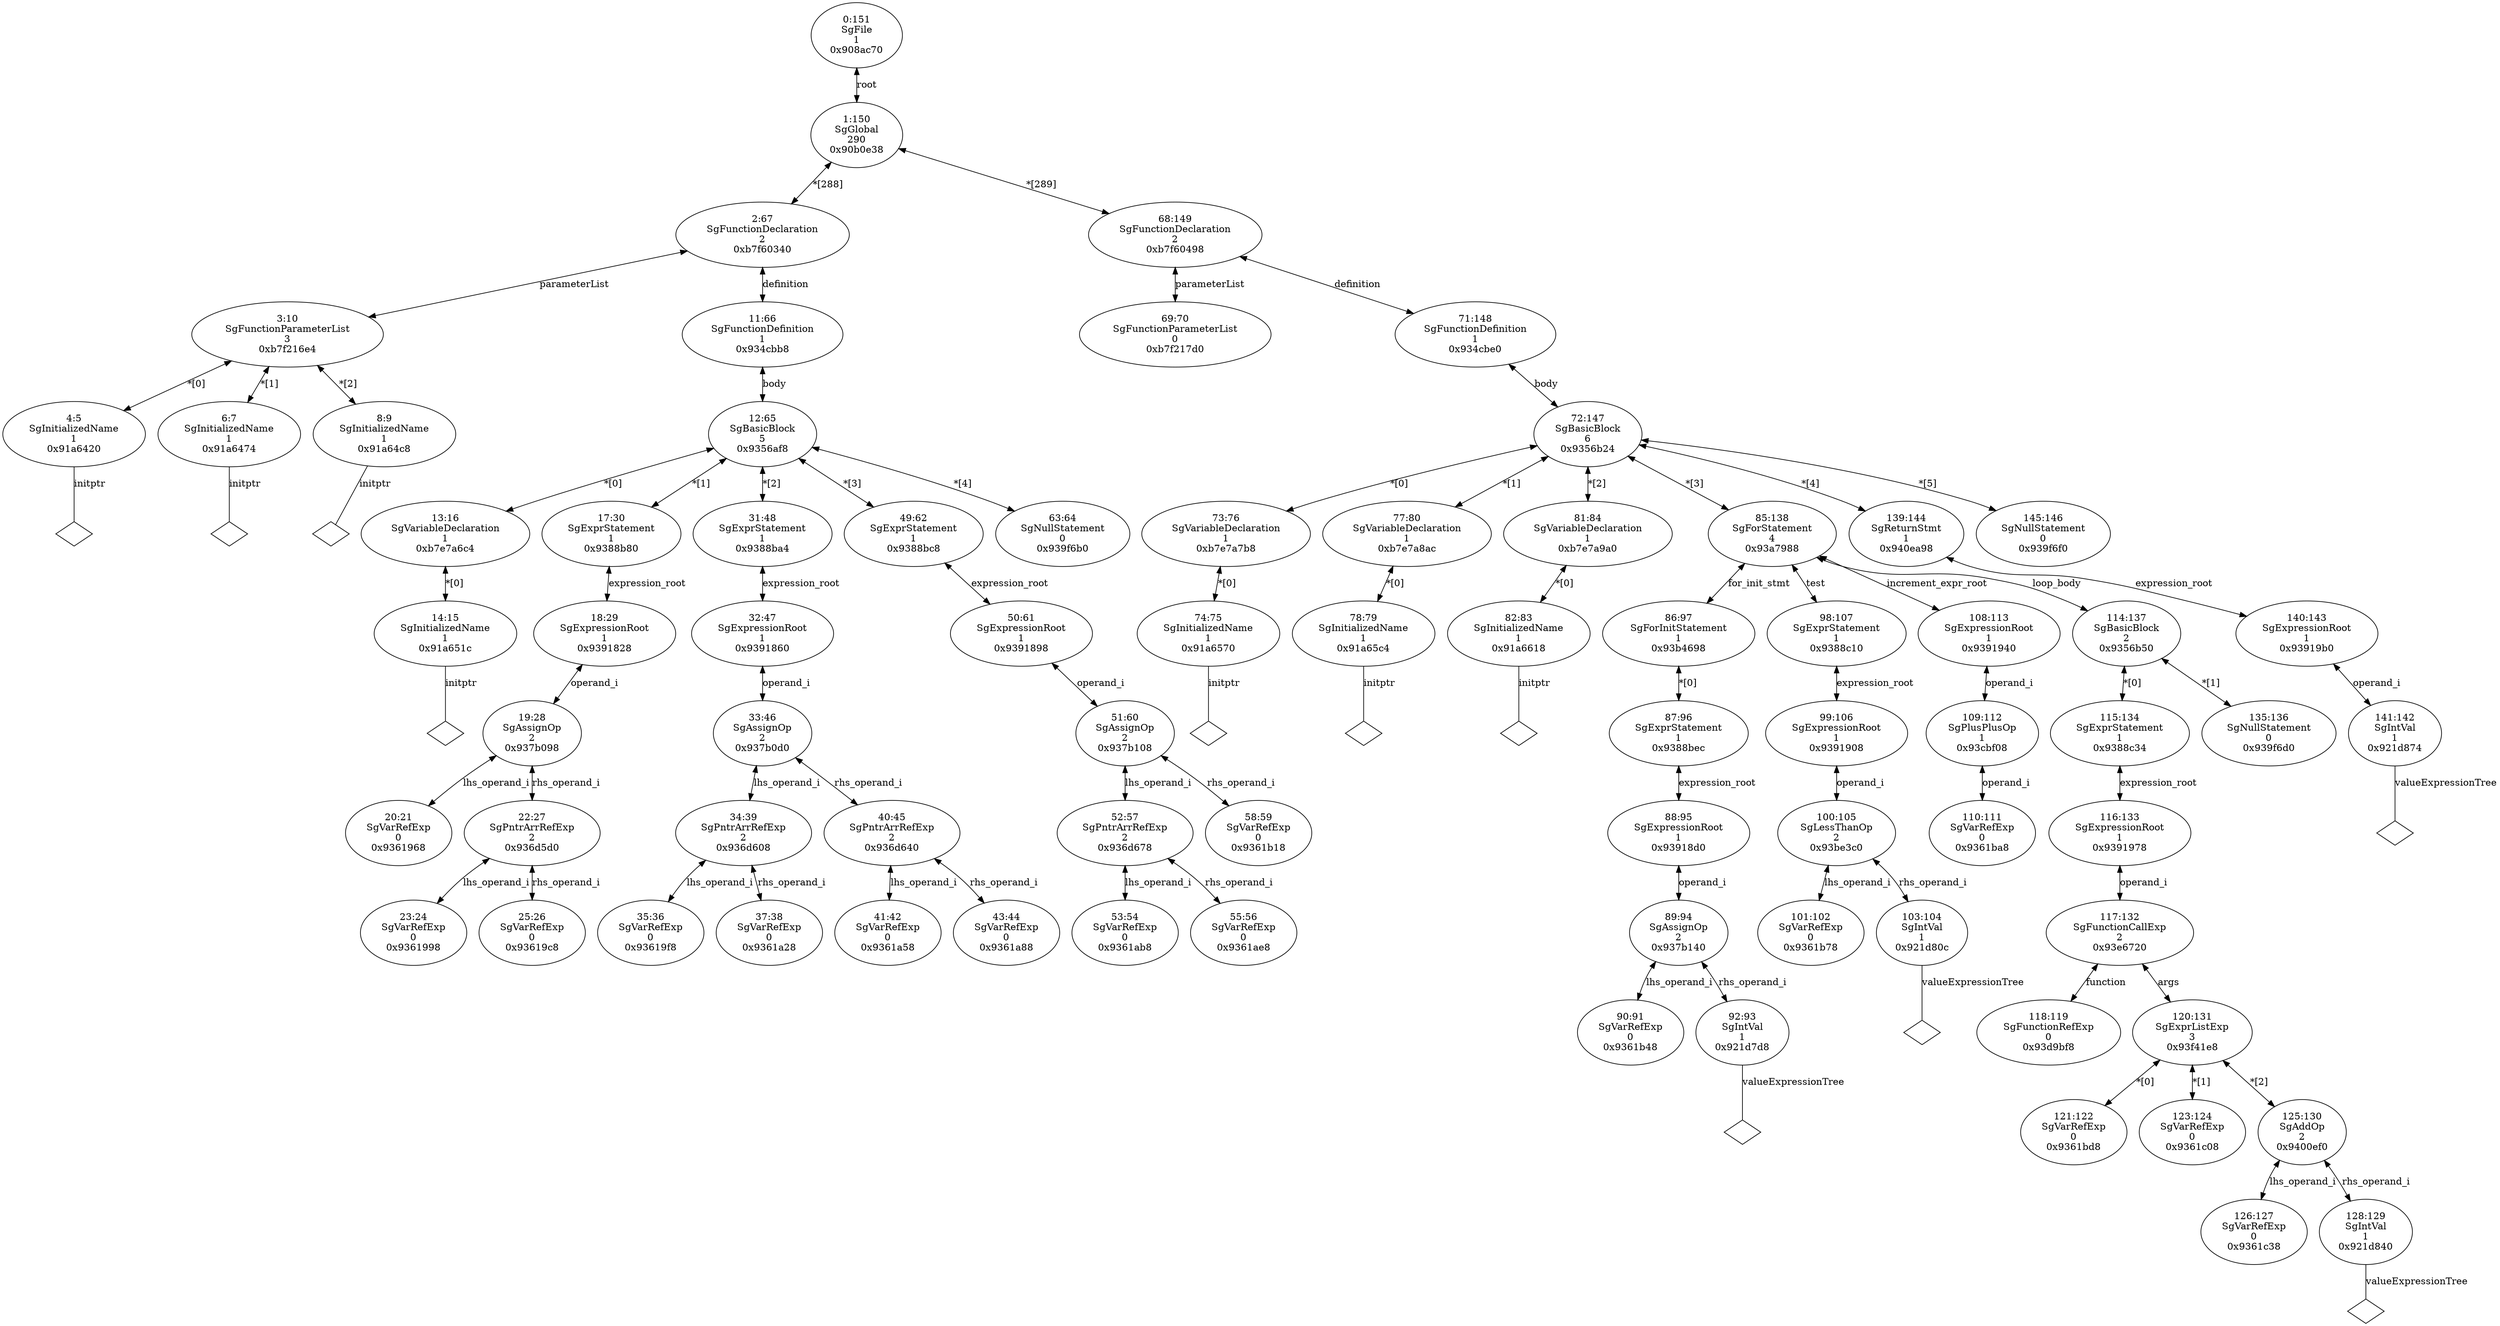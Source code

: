 digraph "G./swap.c.dot" {
"0x91a6420"[label="4:5\nSgInitializedName\n1\n0x91a6420\n" ];
"0x91a6420" -> "0x91a6420__initptr__null"[label="initptr" dir=none ];
"0x91a6420__initptr__null"[label="" shape=diamond ];
"0x91a6474"[label="6:7\nSgInitializedName\n1\n0x91a6474\n" ];
"0x91a6474" -> "0x91a6474__initptr__null"[label="initptr" dir=none ];
"0x91a6474__initptr__null"[label="" shape=diamond ];
"0x91a64c8"[label="8:9\nSgInitializedName\n1\n0x91a64c8\n" ];
"0x91a64c8" -> "0x91a64c8__initptr__null"[label="initptr" dir=none ];
"0x91a64c8__initptr__null"[label="" shape=diamond ];
"0xb7f216e4"[label="3:10\nSgFunctionParameterList\n3\n0xb7f216e4\n" ];
"0xb7f216e4" -> "0x91a6420"[label="*[0]" dir=both ];
"0xb7f216e4" -> "0x91a6474"[label="*[1]" dir=both ];
"0xb7f216e4" -> "0x91a64c8"[label="*[2]" dir=both ];
"0x91a651c"[label="14:15\nSgInitializedName\n1\n0x91a651c\n" ];
"0x91a651c" -> "0x91a651c__initptr__null"[label="initptr" dir=none ];
"0x91a651c__initptr__null"[label="" shape=diamond ];
"0xb7e7a6c4"[label="13:16\nSgVariableDeclaration\n1\n0xb7e7a6c4\n" ];
"0xb7e7a6c4" -> "0x91a651c"[label="*[0]" dir=both ];
"0x9361968"[label="20:21\nSgVarRefExp\n0\n0x9361968\n" ];
"0x9361998"[label="23:24\nSgVarRefExp\n0\n0x9361998\n" ];
"0x93619c8"[label="25:26\nSgVarRefExp\n0\n0x93619c8\n" ];
"0x936d5d0"[label="22:27\nSgPntrArrRefExp\n2\n0x936d5d0\n" ];
"0x936d5d0" -> "0x9361998"[label="lhs_operand_i" dir=both ];
"0x936d5d0" -> "0x93619c8"[label="rhs_operand_i" dir=both ];
"0x937b098"[label="19:28\nSgAssignOp\n2\n0x937b098\n" ];
"0x937b098" -> "0x9361968"[label="lhs_operand_i" dir=both ];
"0x937b098" -> "0x936d5d0"[label="rhs_operand_i" dir=both ];
"0x9391828"[label="18:29\nSgExpressionRoot\n1\n0x9391828\n" ];
"0x9391828" -> "0x937b098"[label="operand_i" dir=both ];
"0x9388b80"[label="17:30\nSgExprStatement\n1\n0x9388b80\n" ];
"0x9388b80" -> "0x9391828"[label="expression_root" dir=both ];
"0x93619f8"[label="35:36\nSgVarRefExp\n0\n0x93619f8\n" ];
"0x9361a28"[label="37:38\nSgVarRefExp\n0\n0x9361a28\n" ];
"0x936d608"[label="34:39\nSgPntrArrRefExp\n2\n0x936d608\n" ];
"0x936d608" -> "0x93619f8"[label="lhs_operand_i" dir=both ];
"0x936d608" -> "0x9361a28"[label="rhs_operand_i" dir=both ];
"0x9361a58"[label="41:42\nSgVarRefExp\n0\n0x9361a58\n" ];
"0x9361a88"[label="43:44\nSgVarRefExp\n0\n0x9361a88\n" ];
"0x936d640"[label="40:45\nSgPntrArrRefExp\n2\n0x936d640\n" ];
"0x936d640" -> "0x9361a58"[label="lhs_operand_i" dir=both ];
"0x936d640" -> "0x9361a88"[label="rhs_operand_i" dir=both ];
"0x937b0d0"[label="33:46\nSgAssignOp\n2\n0x937b0d0\n" ];
"0x937b0d0" -> "0x936d608"[label="lhs_operand_i" dir=both ];
"0x937b0d0" -> "0x936d640"[label="rhs_operand_i" dir=both ];
"0x9391860"[label="32:47\nSgExpressionRoot\n1\n0x9391860\n" ];
"0x9391860" -> "0x937b0d0"[label="operand_i" dir=both ];
"0x9388ba4"[label="31:48\nSgExprStatement\n1\n0x9388ba4\n" ];
"0x9388ba4" -> "0x9391860"[label="expression_root" dir=both ];
"0x9361ab8"[label="53:54\nSgVarRefExp\n0\n0x9361ab8\n" ];
"0x9361ae8"[label="55:56\nSgVarRefExp\n0\n0x9361ae8\n" ];
"0x936d678"[label="52:57\nSgPntrArrRefExp\n2\n0x936d678\n" ];
"0x936d678" -> "0x9361ab8"[label="lhs_operand_i" dir=both ];
"0x936d678" -> "0x9361ae8"[label="rhs_operand_i" dir=both ];
"0x9361b18"[label="58:59\nSgVarRefExp\n0\n0x9361b18\n" ];
"0x937b108"[label="51:60\nSgAssignOp\n2\n0x937b108\n" ];
"0x937b108" -> "0x936d678"[label="lhs_operand_i" dir=both ];
"0x937b108" -> "0x9361b18"[label="rhs_operand_i" dir=both ];
"0x9391898"[label="50:61\nSgExpressionRoot\n1\n0x9391898\n" ];
"0x9391898" -> "0x937b108"[label="operand_i" dir=both ];
"0x9388bc8"[label="49:62\nSgExprStatement\n1\n0x9388bc8\n" ];
"0x9388bc8" -> "0x9391898"[label="expression_root" dir=both ];
"0x939f6b0"[label="63:64\nSgNullStatement\n0\n0x939f6b0\n" ];
"0x9356af8"[label="12:65\nSgBasicBlock\n5\n0x9356af8\n" ];
"0x9356af8" -> "0xb7e7a6c4"[label="*[0]" dir=both ];
"0x9356af8" -> "0x9388b80"[label="*[1]" dir=both ];
"0x9356af8" -> "0x9388ba4"[label="*[2]" dir=both ];
"0x9356af8" -> "0x9388bc8"[label="*[3]" dir=both ];
"0x9356af8" -> "0x939f6b0"[label="*[4]" dir=both ];
"0x934cbb8"[label="11:66\nSgFunctionDefinition\n1\n0x934cbb8\n" ];
"0x934cbb8" -> "0x9356af8"[label="body" dir=both ];
"0xb7f60340"[label="2:67\nSgFunctionDeclaration\n2\n0xb7f60340\n" ];
"0xb7f60340" -> "0xb7f216e4"[label="parameterList" dir=both ];
"0xb7f60340" -> "0x934cbb8"[label="definition" dir=both ];
"0xb7f217d0"[label="69:70\nSgFunctionParameterList\n0\n0xb7f217d0\n" ];
"0x91a6570"[label="74:75\nSgInitializedName\n1\n0x91a6570\n" ];
"0x91a6570" -> "0x91a6570__initptr__null"[label="initptr" dir=none ];
"0x91a6570__initptr__null"[label="" shape=diamond ];
"0xb7e7a7b8"[label="73:76\nSgVariableDeclaration\n1\n0xb7e7a7b8\n" ];
"0xb7e7a7b8" -> "0x91a6570"[label="*[0]" dir=both ];
"0x91a65c4"[label="78:79\nSgInitializedName\n1\n0x91a65c4\n" ];
"0x91a65c4" -> "0x91a65c4__initptr__null"[label="initptr" dir=none ];
"0x91a65c4__initptr__null"[label="" shape=diamond ];
"0xb7e7a8ac"[label="77:80\nSgVariableDeclaration\n1\n0xb7e7a8ac\n" ];
"0xb7e7a8ac" -> "0x91a65c4"[label="*[0]" dir=both ];
"0x91a6618"[label="82:83\nSgInitializedName\n1\n0x91a6618\n" ];
"0x91a6618" -> "0x91a6618__initptr__null"[label="initptr" dir=none ];
"0x91a6618__initptr__null"[label="" shape=diamond ];
"0xb7e7a9a0"[label="81:84\nSgVariableDeclaration\n1\n0xb7e7a9a0\n" ];
"0xb7e7a9a0" -> "0x91a6618"[label="*[0]" dir=both ];
"0x9361b48"[label="90:91\nSgVarRefExp\n0\n0x9361b48\n" ];
"0x921d7d8"[label="92:93\nSgIntVal\n1\n0x921d7d8\n" ];
"0x921d7d8" -> "0x921d7d8__valueExpressionTree__null"[label="valueExpressionTree" dir=none ];
"0x921d7d8__valueExpressionTree__null"[label="" shape=diamond ];
"0x937b140"[label="89:94\nSgAssignOp\n2\n0x937b140\n" ];
"0x937b140" -> "0x9361b48"[label="lhs_operand_i" dir=both ];
"0x937b140" -> "0x921d7d8"[label="rhs_operand_i" dir=both ];
"0x93918d0"[label="88:95\nSgExpressionRoot\n1\n0x93918d0\n" ];
"0x93918d0" -> "0x937b140"[label="operand_i" dir=both ];
"0x9388bec"[label="87:96\nSgExprStatement\n1\n0x9388bec\n" ];
"0x9388bec" -> "0x93918d0"[label="expression_root" dir=both ];
"0x93b4698"[label="86:97\nSgForInitStatement\n1\n0x93b4698\n" ];
"0x93b4698" -> "0x9388bec"[label="*[0]" dir=both ];
"0x9361b78"[label="101:102\nSgVarRefExp\n0\n0x9361b78\n" ];
"0x921d80c"[label="103:104\nSgIntVal\n1\n0x921d80c\n" ];
"0x921d80c" -> "0x921d80c__valueExpressionTree__null"[label="valueExpressionTree" dir=none ];
"0x921d80c__valueExpressionTree__null"[label="" shape=diamond ];
"0x93be3c0"[label="100:105\nSgLessThanOp\n2\n0x93be3c0\n" ];
"0x93be3c0" -> "0x9361b78"[label="lhs_operand_i" dir=both ];
"0x93be3c0" -> "0x921d80c"[label="rhs_operand_i" dir=both ];
"0x9391908"[label="99:106\nSgExpressionRoot\n1\n0x9391908\n" ];
"0x9391908" -> "0x93be3c0"[label="operand_i" dir=both ];
"0x9388c10"[label="98:107\nSgExprStatement\n1\n0x9388c10\n" ];
"0x9388c10" -> "0x9391908"[label="expression_root" dir=both ];
"0x9361ba8"[label="110:111\nSgVarRefExp\n0\n0x9361ba8\n" ];
"0x93cbf08"[label="109:112\nSgPlusPlusOp\n1\n0x93cbf08\n" ];
"0x93cbf08" -> "0x9361ba8"[label="operand_i" dir=both ];
"0x9391940"[label="108:113\nSgExpressionRoot\n1\n0x9391940\n" ];
"0x9391940" -> "0x93cbf08"[label="operand_i" dir=both ];
"0x93d9bf8"[label="118:119\nSgFunctionRefExp\n0\n0x93d9bf8\n" ];
"0x9361bd8"[label="121:122\nSgVarRefExp\n0\n0x9361bd8\n" ];
"0x9361c08"[label="123:124\nSgVarRefExp\n0\n0x9361c08\n" ];
"0x9361c38"[label="126:127\nSgVarRefExp\n0\n0x9361c38\n" ];
"0x921d840"[label="128:129\nSgIntVal\n1\n0x921d840\n" ];
"0x921d840" -> "0x921d840__valueExpressionTree__null"[label="valueExpressionTree" dir=none ];
"0x921d840__valueExpressionTree__null"[label="" shape=diamond ];
"0x9400ef0"[label="125:130\nSgAddOp\n2\n0x9400ef0\n" ];
"0x9400ef0" -> "0x9361c38"[label="lhs_operand_i" dir=both ];
"0x9400ef0" -> "0x921d840"[label="rhs_operand_i" dir=both ];
"0x93f41e8"[label="120:131\nSgExprListExp\n3\n0x93f41e8\n" ];
"0x93f41e8" -> "0x9361bd8"[label="*[0]" dir=both ];
"0x93f41e8" -> "0x9361c08"[label="*[1]" dir=both ];
"0x93f41e8" -> "0x9400ef0"[label="*[2]" dir=both ];
"0x93e6720"[label="117:132\nSgFunctionCallExp\n2\n0x93e6720\n" ];
"0x93e6720" -> "0x93d9bf8"[label="function" dir=both ];
"0x93e6720" -> "0x93f41e8"[label="args" dir=both ];
"0x9391978"[label="116:133\nSgExpressionRoot\n1\n0x9391978\n" ];
"0x9391978" -> "0x93e6720"[label="operand_i" dir=both ];
"0x9388c34"[label="115:134\nSgExprStatement\n1\n0x9388c34\n" ];
"0x9388c34" -> "0x9391978"[label="expression_root" dir=both ];
"0x939f6d0"[label="135:136\nSgNullStatement\n0\n0x939f6d0\n" ];
"0x9356b50"[label="114:137\nSgBasicBlock\n2\n0x9356b50\n" ];
"0x9356b50" -> "0x9388c34"[label="*[0]" dir=both ];
"0x9356b50" -> "0x939f6d0"[label="*[1]" dir=both ];
"0x93a7988"[label="85:138\nSgForStatement\n4\n0x93a7988\n" ];
"0x93a7988" -> "0x93b4698"[label="for_init_stmt" dir=both ];
"0x93a7988" -> "0x9388c10"[label="test" dir=both ];
"0x93a7988" -> "0x9391940"[label="increment_expr_root" dir=both ];
"0x93a7988" -> "0x9356b50"[label="loop_body" dir=both ];
"0x921d874"[label="141:142\nSgIntVal\n1\n0x921d874\n" ];
"0x921d874" -> "0x921d874__valueExpressionTree__null"[label="valueExpressionTree" dir=none ];
"0x921d874__valueExpressionTree__null"[label="" shape=diamond ];
"0x93919b0"[label="140:143\nSgExpressionRoot\n1\n0x93919b0\n" ];
"0x93919b0" -> "0x921d874"[label="operand_i" dir=both ];
"0x940ea98"[label="139:144\nSgReturnStmt\n1\n0x940ea98\n" ];
"0x940ea98" -> "0x93919b0"[label="expression_root" dir=both ];
"0x939f6f0"[label="145:146\nSgNullStatement\n0\n0x939f6f0\n" ];
"0x9356b24"[label="72:147\nSgBasicBlock\n6\n0x9356b24\n" ];
"0x9356b24" -> "0xb7e7a7b8"[label="*[0]" dir=both ];
"0x9356b24" -> "0xb7e7a8ac"[label="*[1]" dir=both ];
"0x9356b24" -> "0xb7e7a9a0"[label="*[2]" dir=both ];
"0x9356b24" -> "0x93a7988"[label="*[3]" dir=both ];
"0x9356b24" -> "0x940ea98"[label="*[4]" dir=both ];
"0x9356b24" -> "0x939f6f0"[label="*[5]" dir=both ];
"0x934cbe0"[label="71:148\nSgFunctionDefinition\n1\n0x934cbe0\n" ];
"0x934cbe0" -> "0x9356b24"[label="body" dir=both ];
"0xb7f60498"[label="68:149\nSgFunctionDeclaration\n2\n0xb7f60498\n" ];
"0xb7f60498" -> "0xb7f217d0"[label="parameterList" dir=both ];
"0xb7f60498" -> "0x934cbe0"[label="definition" dir=both ];
"0x90b0e38"[label="1:150\nSgGlobal\n290\n0x90b0e38\n" ];
"0x90b0e38" -> "0xb7f60340"[label="*[288]" dir=both ];
"0x90b0e38" -> "0xb7f60498"[label="*[289]" dir=both ];
"0x908ac70"[label="0:151\nSgFile\n1\n0x908ac70\n" ];
"0x908ac70" -> "0x90b0e38"[label="root" dir=both ];
}
